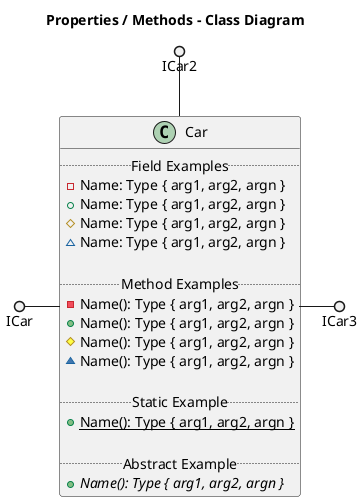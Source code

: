 @startuml

title Properties / Methods - Class Diagram


skinparam componentStyle uml2
class Car {
  .. Field Examples ..
- Name: Type { arg1, arg2, argn }
+Name: Type { arg1, arg2, argn }
#Name: Type { arg1, arg2, argn }
~Name: Type { arg1, arg2, argn }

  .. Method Examples ..
-Name(): Type { arg1, arg2, argn }
+Name(): Type { arg1, arg2, argn }
#Name(): Type { arg1, arg2, argn }
~Name(): Type { arg1, arg2, argn }

  .. Static Example ..
+{static} Name(): Type { arg1, arg2, argn }

  .. Abstract Example ..
+{abstract} Name(): Type { arg1, arg2, argn }
}

class Car
ICar ()- Car
ICar2 ()-- Car
Car -() ICar3

@enduml